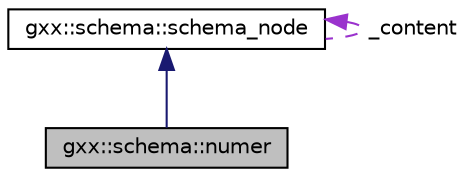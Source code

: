 digraph "gxx::schema::numer"
{
  edge [fontname="Helvetica",fontsize="10",labelfontname="Helvetica",labelfontsize="10"];
  node [fontname="Helvetica",fontsize="10",shape=record];
  Node1 [label="gxx::schema::numer",height=0.2,width=0.4,color="black", fillcolor="grey75", style="filled", fontcolor="black"];
  Node2 -> Node1 [dir="back",color="midnightblue",fontsize="10",style="solid"];
  Node2 [label="gxx::schema::schema_node",height=0.2,width=0.4,color="black", fillcolor="white", style="filled",URL="$classgxx_1_1schema_1_1schema__node.html"];
  Node2 -> Node2 [dir="back",color="darkorchid3",fontsize="10",style="dashed",label=" _content" ];
}
